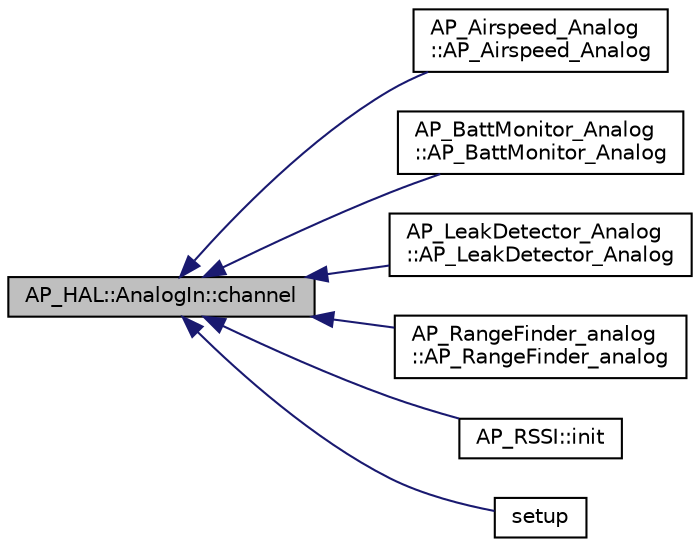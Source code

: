 digraph "AP_HAL::AnalogIn::channel"
{
 // INTERACTIVE_SVG=YES
  edge [fontname="Helvetica",fontsize="10",labelfontname="Helvetica",labelfontsize="10"];
  node [fontname="Helvetica",fontsize="10",shape=record];
  rankdir="LR";
  Node1 [label="AP_HAL::AnalogIn::channel",height=0.2,width=0.4,color="black", fillcolor="grey75", style="filled", fontcolor="black"];
  Node1 -> Node2 [dir="back",color="midnightblue",fontsize="10",style="solid",fontname="Helvetica"];
  Node2 [label="AP_Airspeed_Analog\l::AP_Airspeed_Analog",height=0.2,width=0.4,color="black", fillcolor="white", style="filled",URL="$classAP__Airspeed__Analog.html#ac222d8e6802bc1616221d99fd5142860"];
  Node1 -> Node3 [dir="back",color="midnightblue",fontsize="10",style="solid",fontname="Helvetica"];
  Node3 [label="AP_BattMonitor_Analog\l::AP_BattMonitor_Analog",height=0.2,width=0.4,color="black", fillcolor="white", style="filled",URL="$classAP__BattMonitor__Analog.html#a6cce1d0567084b31374fe020d0797e5b",tooltip="Constructor. "];
  Node1 -> Node4 [dir="back",color="midnightblue",fontsize="10",style="solid",fontname="Helvetica"];
  Node4 [label="AP_LeakDetector_Analog\l::AP_LeakDetector_Analog",height=0.2,width=0.4,color="black", fillcolor="white", style="filled",URL="$classAP__LeakDetector__Analog.html#a4b27043e35f59470681a1956f6a6c210"];
  Node1 -> Node5 [dir="back",color="midnightblue",fontsize="10",style="solid",fontname="Helvetica"];
  Node5 [label="AP_RangeFinder_analog\l::AP_RangeFinder_analog",height=0.2,width=0.4,color="black", fillcolor="white", style="filled",URL="$classAP__RangeFinder__analog.html#a04bfb7df1a0952c471040ca4c885fdb1"];
  Node1 -> Node6 [dir="back",color="midnightblue",fontsize="10",style="solid",fontname="Helvetica"];
  Node6 [label="AP_RSSI::init",height=0.2,width=0.4,color="black", fillcolor="white", style="filled",URL="$classAP__RSSI.html#aff812b5ec77566214ad7cb69a2eef47c"];
  Node1 -> Node7 [dir="back",color="midnightblue",fontsize="10",style="solid",fontname="Helvetica"];
  Node7 [label="setup",height=0.2,width=0.4,color="black", fillcolor="white", style="filled",URL="$examples_2AnalogIn_2AnalogIn_8cpp.html#a4fc01d736fe50cf5b977f755b675f11d"];
}
